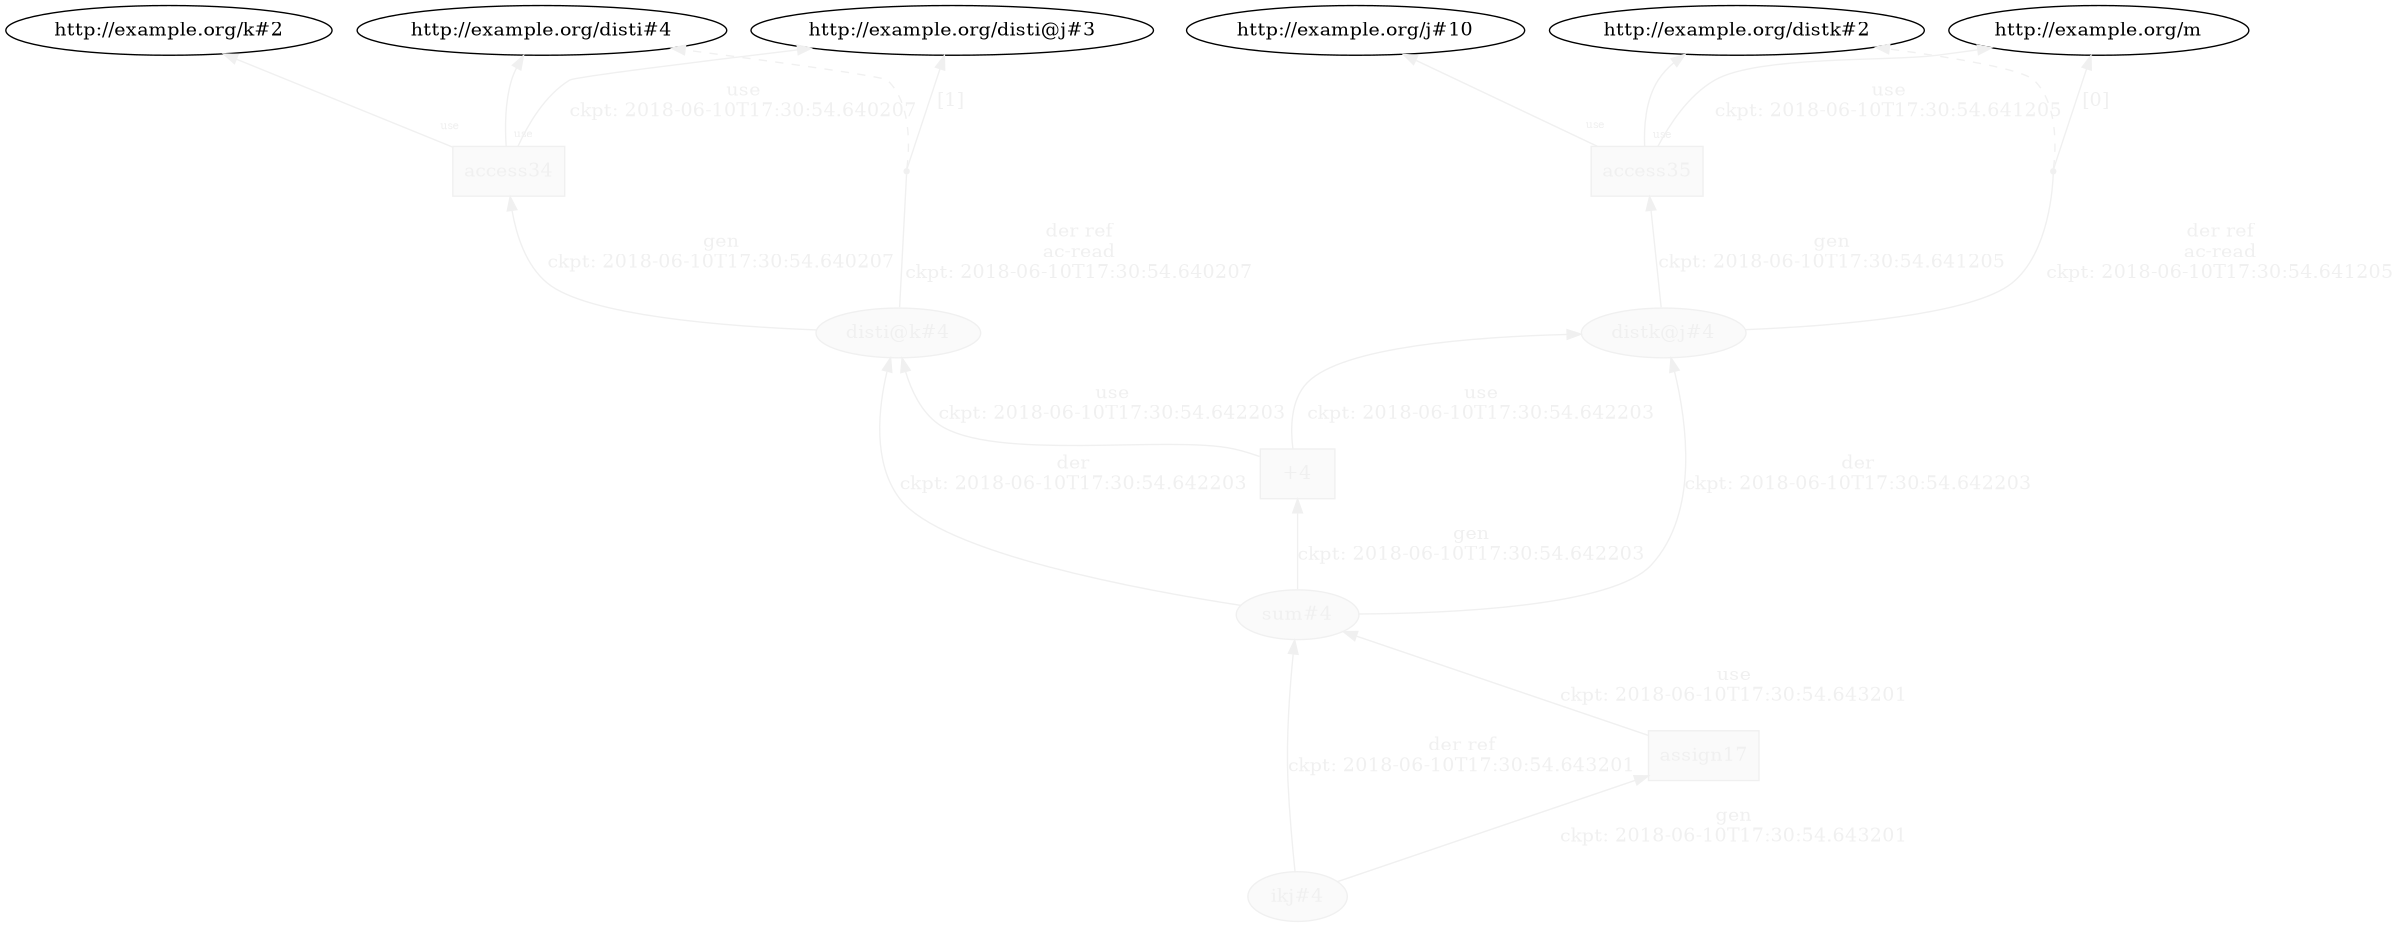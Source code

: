 digraph "PROV" { size="16,12"; rankdir="BT";
"http://example.org/disti@k#4" [fillcolor="#FAFAFA",color="#F0F0F0",style="filled",fontcolor="#F0F0F0",label="disti@k#4",URL="http://example.org/disti@k#4"]
"http://example.org/access34" [fillcolor="#FAFAFA",color="#F0F0F0",shape="polygon",sides="4",style="filled",fontcolor="#F0F0F0",label="access34",URL="http://example.org/access34"]
"bn0" [shape="point",label="",fontcolor="#F0F0F0",color="#F0F0F0"]
"http://example.org/disti@k#4" -> "bn0" [fontsize="14",distance="1.5",angle="60.0",rotation="20",label="der ref
ac-read
ckpt: 2018-06-10T17:30:54.640207",arrowhead="none",fontcolor="#F0F0F0",color="#F0F0F0"]
"bn0" -> "http://example.org/disti#4" [style="dashed",fontcolor="#F0F0F0",color="#F0F0F0"]
"bn0" -> "http://example.org/disti@j#3" [fontsize="14",distance="1.5",angle="60.0",rotation="20",label="[1]",fontcolor="#F0F0F0",color="#F0F0F0"]
"http://example.org/access34" -> "http://example.org/disti#4" [labelfontsize="8",labeldistance="1.5",labelangle="60.0",rotation="20",taillabel="use",fontcolor="#F0F0F0",color="#F0F0F0"]
"http://example.org/access34" -> "http://example.org/k#2" [labelfontsize="8",labeldistance="1.5",labelangle="60.0",rotation="20",taillabel="use",fontcolor="#F0F0F0",color="#F0F0F0"]
"http://example.org/distk@j#4" [fillcolor="#FAFAFA",color="#F0F0F0",style="filled",fontcolor="#F0F0F0",label="distk@j#4",URL="http://example.org/distk@j#4"]
"http://example.org/access35" [fillcolor="#FAFAFA",color="#F0F0F0",shape="polygon",sides="4",style="filled",fontcolor="#F0F0F0",label="access35",URL="http://example.org/access35"]
"bn1" [shape="point",label="",fontcolor="#F0F0F0",color="#F0F0F0"]
"http://example.org/distk@j#4" -> "bn1" [fontsize="14",distance="1.5",angle="60.0",rotation="20",label="der ref
ac-read
ckpt: 2018-06-10T17:30:54.641205",arrowhead="none",fontcolor="#F0F0F0",color="#F0F0F0"]
"bn1" -> "http://example.org/distk#2" [style="dashed",fontcolor="#F0F0F0",color="#F0F0F0"]
"bn1" -> "http://example.org/m" [fontsize="14",distance="1.5",angle="60.0",rotation="20",label="[0]",fontcolor="#F0F0F0",color="#F0F0F0"]
"http://example.org/access35" -> "http://example.org/distk#2" [labelfontsize="8",labeldistance="1.5",labelangle="60.0",rotation="20",taillabel="use",fontcolor="#F0F0F0",color="#F0F0F0"]
"http://example.org/access35" -> "http://example.org/j#10" [labelfontsize="8",labeldistance="1.5",labelangle="60.0",rotation="20",taillabel="use",fontcolor="#F0F0F0",color="#F0F0F0"]
"http://example.org/sum#4" [fillcolor="#FAFAFA",color="#F0F0F0",style="filled",fontcolor="#F0F0F0",label="sum#4",URL="http://example.org/sum#4"]
"http://example.org/+4" [fillcolor="#FAFAFA",color="#F0F0F0",shape="polygon",sides="4",style="filled",fontcolor="#F0F0F0",label="+4",URL="http://example.org/+4"]
"http://example.org/sum#4" -> "http://example.org/disti@k#4" [fontsize="14",distance="1.5",angle="60.0",rotation="20",label="der
ckpt: 2018-06-10T17:30:54.642203",fontcolor="#F0F0F0",color="#F0F0F0"]
"http://example.org/sum#4" -> "http://example.org/distk@j#4" [fontsize="14",distance="1.5",angle="60.0",rotation="20",label="der
ckpt: 2018-06-10T17:30:54.642203",fontcolor="#F0F0F0",color="#F0F0F0"]
"http://example.org/ikj#4" [fillcolor="#FAFAFA",color="#F0F0F0",style="filled",fontcolor="#F0F0F0",label="ikj#4",URL="http://example.org/ikj#4"]
"http://example.org/assign17" [fillcolor="#FAFAFA",color="#F0F0F0",shape="polygon",sides="4",style="filled",fontcolor="#F0F0F0",label="assign17",URL="http://example.org/assign17"]
"http://example.org/ikj#4" -> "http://example.org/sum#4" [fontsize="14",distance="1.5",angle="60.0",rotation="20",label="der ref
ckpt: 2018-06-10T17:30:54.643201",fontcolor="#F0F0F0",color="#F0F0F0"]
"http://example.org/access35" -> "http://example.org/m" [fontsize="14",distance="1.5",angle="60.0",rotation="20",label="use
ckpt: 2018-06-10T17:30:54.641205",fontcolor="#F0F0F0",color="#F0F0F0"]
"http://example.org/+4" -> "http://example.org/disti@k#4" [fontsize="14",distance="1.5",angle="60.0",rotation="20",label="use
ckpt: 2018-06-10T17:30:54.642203",fontcolor="#F0F0F0",color="#F0F0F0"]
"http://example.org/assign17" -> "http://example.org/sum#4" [fontsize="14",distance="1.5",angle="60.0",rotation="20",label="use
ckpt: 2018-06-10T17:30:54.643201",fontcolor="#F0F0F0",color="#F0F0F0"]
"http://example.org/access34" -> "http://example.org/disti@j#3" [fontsize="14",distance="1.5",angle="60.0",rotation="20",label="use
ckpt: 2018-06-10T17:30:54.640207",fontcolor="#F0F0F0",color="#F0F0F0"]
"http://example.org/+4" -> "http://example.org/distk@j#4" [fontsize="14",distance="1.5",angle="60.0",rotation="20",label="use
ckpt: 2018-06-10T17:30:54.642203",fontcolor="#F0F0F0",color="#F0F0F0"]
"http://example.org/disti@k#4" -> "http://example.org/access34" [fontsize="14",distance="1.5",angle="60.0",rotation="20",label="gen
ckpt: 2018-06-10T17:30:54.640207",fontcolor="#F0F0F0",color="#F0F0F0"]
"http://example.org/sum#4" -> "http://example.org/+4" [fontsize="14",distance="1.5",angle="60.0",rotation="20",label="gen
ckpt: 2018-06-10T17:30:54.642203",fontcolor="#F0F0F0",color="#F0F0F0"]
"http://example.org/ikj#4" -> "http://example.org/assign17" [fontsize="14",distance="1.5",angle="60.0",rotation="20",label="gen
ckpt: 2018-06-10T17:30:54.643201",fontcolor="#F0F0F0",color="#F0F0F0"]
"http://example.org/distk@j#4" -> "http://example.org/access35" [fontsize="14",distance="1.5",angle="60.0",rotation="20",label="gen
ckpt: 2018-06-10T17:30:54.641205",fontcolor="#F0F0F0",color="#F0F0F0"]
}